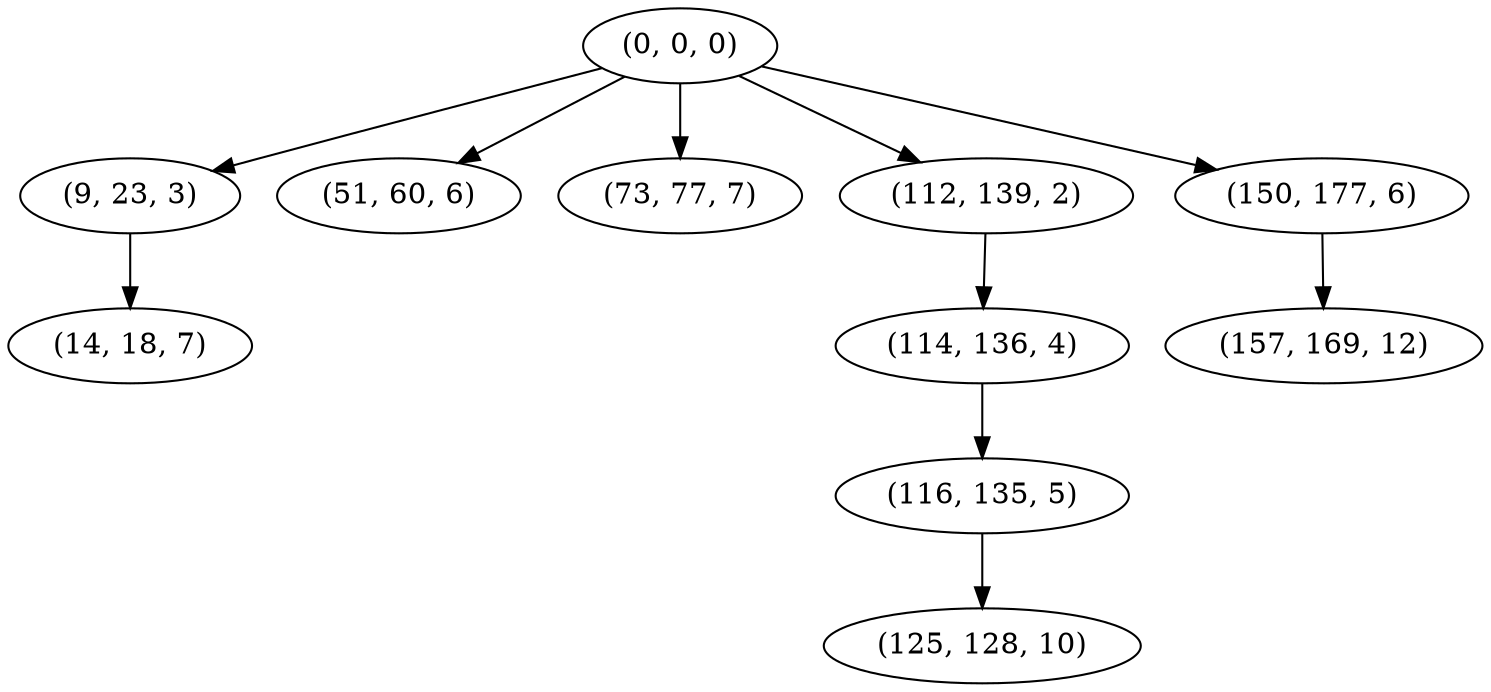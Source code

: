 digraph tree {
    "(0, 0, 0)";
    "(9, 23, 3)";
    "(14, 18, 7)";
    "(51, 60, 6)";
    "(73, 77, 7)";
    "(112, 139, 2)";
    "(114, 136, 4)";
    "(116, 135, 5)";
    "(125, 128, 10)";
    "(150, 177, 6)";
    "(157, 169, 12)";
    "(0, 0, 0)" -> "(9, 23, 3)";
    "(0, 0, 0)" -> "(51, 60, 6)";
    "(0, 0, 0)" -> "(73, 77, 7)";
    "(0, 0, 0)" -> "(112, 139, 2)";
    "(0, 0, 0)" -> "(150, 177, 6)";
    "(9, 23, 3)" -> "(14, 18, 7)";
    "(112, 139, 2)" -> "(114, 136, 4)";
    "(114, 136, 4)" -> "(116, 135, 5)";
    "(116, 135, 5)" -> "(125, 128, 10)";
    "(150, 177, 6)" -> "(157, 169, 12)";
}
